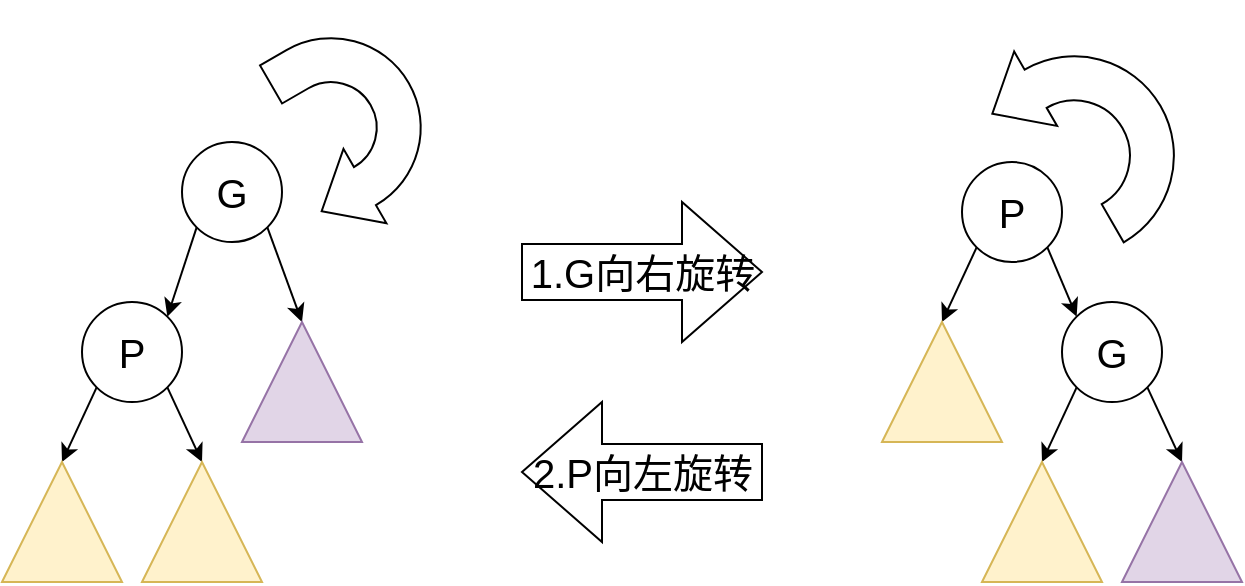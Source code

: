 <mxfile version="20.4.0" type="device"><diagram id="R-cHSDtUfPkVtpVSe-z4" name="Page-1"><mxGraphModel dx="1422" dy="705" grid="1" gridSize="10" guides="1" tooltips="1" connect="1" arrows="1" fold="1" page="1" pageScale="1" pageWidth="850" pageHeight="1100" math="0" shadow="0"><root><mxCell id="0"/><mxCell id="1" parent="0"/><mxCell id="pwdGCoLKwOqA809SYNpn-15" style="edgeStyle=none;rounded=0;orthogonalLoop=1;jettySize=auto;html=1;exitX=0;exitY=1;exitDx=0;exitDy=0;entryX=1;entryY=0;entryDx=0;entryDy=0;fontSize=20;fontColor=#000000;" edge="1" parent="1" source="pwdGCoLKwOqA809SYNpn-17" target="pwdGCoLKwOqA809SYNpn-18"><mxGeometry relative="1" as="geometry"/></mxCell><mxCell id="pwdGCoLKwOqA809SYNpn-23" style="edgeStyle=none;rounded=0;orthogonalLoop=1;jettySize=auto;html=1;exitX=1;exitY=1;exitDx=0;exitDy=0;entryX=1;entryY=0.5;entryDx=0;entryDy=0;fontSize=20;fontColor=#000000;" edge="1" parent="1" source="pwdGCoLKwOqA809SYNpn-17" target="pwdGCoLKwOqA809SYNpn-22"><mxGeometry relative="1" as="geometry"/></mxCell><mxCell id="pwdGCoLKwOqA809SYNpn-17" value="&lt;font style=&quot;font-size: 20px;&quot;&gt;G&lt;/font&gt;" style="ellipse;whiteSpace=wrap;html=1;aspect=fixed;fillColor=#FFFFFF;" vertex="1" parent="1"><mxGeometry x="230" y="150" width="50" height="50" as="geometry"/></mxCell><mxCell id="pwdGCoLKwOqA809SYNpn-25" style="edgeStyle=none;rounded=0;orthogonalLoop=1;jettySize=auto;html=1;exitX=0;exitY=1;exitDx=0;exitDy=0;entryX=1;entryY=0.5;entryDx=0;entryDy=0;fontSize=20;fontColor=#000000;" edge="1" parent="1" source="pwdGCoLKwOqA809SYNpn-18" target="pwdGCoLKwOqA809SYNpn-24"><mxGeometry relative="1" as="geometry"/></mxCell><mxCell id="pwdGCoLKwOqA809SYNpn-27" style="edgeStyle=none;rounded=0;orthogonalLoop=1;jettySize=auto;html=1;exitX=1;exitY=1;exitDx=0;exitDy=0;entryX=1;entryY=0.5;entryDx=0;entryDy=0;fontSize=20;fontColor=#000000;" edge="1" parent="1" source="pwdGCoLKwOqA809SYNpn-18" target="pwdGCoLKwOqA809SYNpn-26"><mxGeometry relative="1" as="geometry"/></mxCell><mxCell id="pwdGCoLKwOqA809SYNpn-18" value="&lt;span style=&quot;font-size: 20px;&quot;&gt;P&lt;/span&gt;" style="ellipse;whiteSpace=wrap;html=1;aspect=fixed;fillColor=#FFFFFF;" vertex="1" parent="1"><mxGeometry x="180" y="230" width="50" height="50" as="geometry"/></mxCell><mxCell id="pwdGCoLKwOqA809SYNpn-22" value="" style="triangle;whiteSpace=wrap;html=1;fontSize=20;fillColor=#e1d5e7;rotation=-90;strokeColor=#9673a6;" vertex="1" parent="1"><mxGeometry x="260" y="240" width="60" height="60" as="geometry"/></mxCell><mxCell id="pwdGCoLKwOqA809SYNpn-24" value="" style="triangle;whiteSpace=wrap;html=1;fontSize=20;fillColor=#fff2cc;rotation=-90;strokeColor=#d6b656;" vertex="1" parent="1"><mxGeometry x="140" y="310" width="60" height="60" as="geometry"/></mxCell><mxCell id="pwdGCoLKwOqA809SYNpn-26" value="" style="triangle;whiteSpace=wrap;html=1;fontSize=20;fillColor=#fff2cc;rotation=-90;strokeColor=#d6b656;" vertex="1" parent="1"><mxGeometry x="210" y="310" width="60" height="60" as="geometry"/></mxCell><mxCell id="pwdGCoLKwOqA809SYNpn-28" value="" style="html=1;shadow=0;dashed=0;align=center;verticalAlign=middle;shape=mxgraph.arrows2.uTurnArrow;dy=11;arrowHead=43;dx2=25;fontSize=20;fontColor=#000000;fillColor=#FFFFFF;rotation=-210;" vertex="1" parent="1"><mxGeometry x="290" y="90" width="60" height="100" as="geometry"/></mxCell><mxCell id="pwdGCoLKwOqA809SYNpn-30" value="1.G向右旋转" style="html=1;shadow=0;dashed=0;align=center;verticalAlign=middle;shape=mxgraph.arrows2.arrow;dy=0.6;dx=40;notch=0;fontSize=20;fontColor=#000000;fillColor=#FFFFFF;" vertex="1" parent="1"><mxGeometry x="400" y="180" width="120" height="70" as="geometry"/></mxCell><mxCell id="pwdGCoLKwOqA809SYNpn-45" style="edgeStyle=none;rounded=0;orthogonalLoop=1;jettySize=auto;html=1;exitX=1;exitY=1;exitDx=0;exitDy=0;entryX=1;entryY=0.5;entryDx=0;entryDy=0;fontSize=20;fontColor=#000000;" edge="1" parent="1" source="pwdGCoLKwOqA809SYNpn-46" target="pwdGCoLKwOqA809SYNpn-50"><mxGeometry relative="1" as="geometry"/></mxCell><mxCell id="pwdGCoLKwOqA809SYNpn-54" style="edgeStyle=none;rounded=0;orthogonalLoop=1;jettySize=auto;html=1;exitX=0;exitY=1;exitDx=0;exitDy=0;entryX=1;entryY=0.5;entryDx=0;entryDy=0;fontSize=20;fontColor=#000000;" edge="1" parent="1" source="pwdGCoLKwOqA809SYNpn-46" target="pwdGCoLKwOqA809SYNpn-52"><mxGeometry relative="1" as="geometry"/></mxCell><mxCell id="pwdGCoLKwOqA809SYNpn-46" value="&lt;font style=&quot;font-size: 20px;&quot;&gt;G&lt;/font&gt;" style="ellipse;whiteSpace=wrap;html=1;aspect=fixed;fillColor=#FFFFFF;" vertex="1" parent="1"><mxGeometry x="670" y="230" width="50" height="50" as="geometry"/></mxCell><mxCell id="pwdGCoLKwOqA809SYNpn-47" style="edgeStyle=none;rounded=0;orthogonalLoop=1;jettySize=auto;html=1;exitX=0;exitY=1;exitDx=0;exitDy=0;entryX=1;entryY=0.5;entryDx=0;entryDy=0;fontSize=20;fontColor=#000000;" edge="1" parent="1" source="pwdGCoLKwOqA809SYNpn-49" target="pwdGCoLKwOqA809SYNpn-51"><mxGeometry relative="1" as="geometry"/></mxCell><mxCell id="pwdGCoLKwOqA809SYNpn-53" style="edgeStyle=none;rounded=0;orthogonalLoop=1;jettySize=auto;html=1;exitX=1;exitY=1;exitDx=0;exitDy=0;entryX=0;entryY=0;entryDx=0;entryDy=0;fontSize=20;fontColor=#000000;" edge="1" parent="1" source="pwdGCoLKwOqA809SYNpn-49" target="pwdGCoLKwOqA809SYNpn-46"><mxGeometry relative="1" as="geometry"/></mxCell><mxCell id="pwdGCoLKwOqA809SYNpn-49" value="&lt;span style=&quot;font-size: 20px;&quot;&gt;P&lt;/span&gt;" style="ellipse;whiteSpace=wrap;html=1;aspect=fixed;fillColor=#FFFFFF;" vertex="1" parent="1"><mxGeometry x="620" y="160" width="50" height="50" as="geometry"/></mxCell><mxCell id="pwdGCoLKwOqA809SYNpn-50" value="" style="triangle;whiteSpace=wrap;html=1;fontSize=20;fillColor=#e1d5e7;rotation=-90;strokeColor=#9673a6;" vertex="1" parent="1"><mxGeometry x="700" y="310" width="60" height="60" as="geometry"/></mxCell><mxCell id="pwdGCoLKwOqA809SYNpn-51" value="" style="triangle;whiteSpace=wrap;html=1;fontSize=20;fillColor=#fff2cc;rotation=-90;strokeColor=#d6b656;" vertex="1" parent="1"><mxGeometry x="580" y="240" width="60" height="60" as="geometry"/></mxCell><mxCell id="pwdGCoLKwOqA809SYNpn-52" value="" style="triangle;whiteSpace=wrap;html=1;fontSize=20;fillColor=#fff2cc;rotation=-90;strokeColor=#d6b656;" vertex="1" parent="1"><mxGeometry x="630" y="310" width="60" height="60" as="geometry"/></mxCell><mxCell id="pwdGCoLKwOqA809SYNpn-55" value="2.P向左旋转" style="html=1;shadow=0;dashed=0;align=center;verticalAlign=middle;shape=mxgraph.arrows2.arrow;dy=0.6;dx=40;notch=0;fontSize=20;fontColor=#000000;fillColor=#FFFFFF;flipH=1;" vertex="1" parent="1"><mxGeometry x="400" y="280" width="120" height="70" as="geometry"/></mxCell><mxCell id="pwdGCoLKwOqA809SYNpn-57" value="" style="html=1;shadow=0;dashed=0;align=center;verticalAlign=middle;shape=mxgraph.arrows2.uTurnArrow;dy=11;arrowHead=43;dx2=25;fontSize=20;fontColor=#000000;fillColor=#FFFFFF;sketch=0;direction=west;allowArrows=1;flipH=1;rotation=-210;" vertex="1" parent="1"><mxGeometry x="670" y="85" width="50" height="110" as="geometry"/></mxCell></root></mxGraphModel></diagram></mxfile>